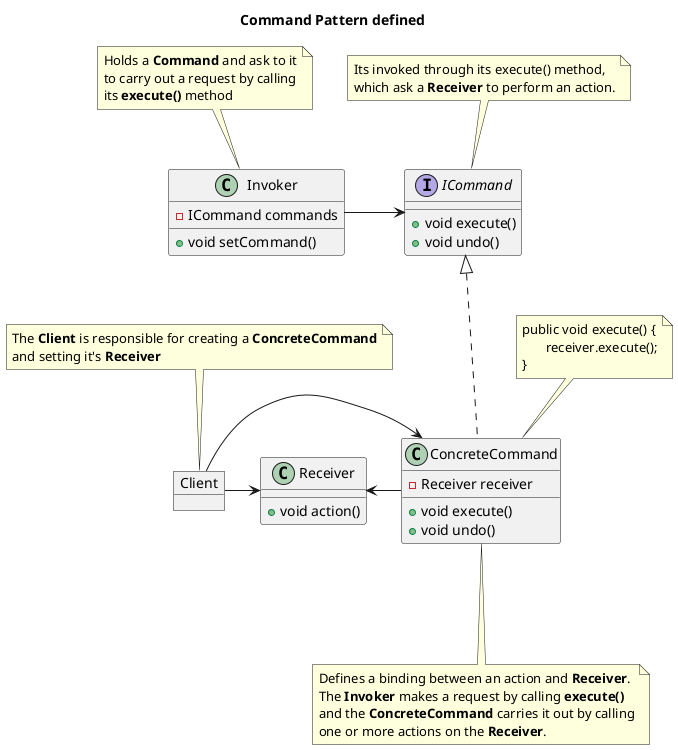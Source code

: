 @startuml

title Command Pattern defined

object Client

class Invoker {
    - ICommand commands
    + void setCommand()
}

interface ICommand {
    + void execute()
    + void undo()
}

class ConcreteCommand {
    - Receiver receiver
    + void execute()
    + void undo()
}

class Receiver {
    + void action()
}

note "The <b>Client</b> is responsible for creating a <b>ConcreteCommand</b>\nand setting it's <b>Receiver</b>" as n0
note "public void execute() {\n       receiver.execute();\n}" as n
note "Defines a binding between an action and <b>Receiver</b>.\nThe <b>Invoker</b> makes a request by calling <b>execute()</b>\nand the <b>ConcreteCommand</b> carries it out by calling\none or more actions on the <b>Receiver</b>." as n1
' note bottom of ConcreteCommand

' end note
note top of Invoker
Holds a <b>Command</b> and ask to it
to carry out a request by calling
its <b>execute()</b> method
end note

note top of ICommand
Its invoked through its execute() method,
which ask a <b>Receiver</b> to perform an action.
end note

Invoker-right-->ICommand
ConcreteCommand-up..|>ICommand
ConcreteCommand-left-->Receiver
Client-right-->Receiver
Client-right-->ConcreteCommand
n..>ConcreteCommand
n1-up..>ConcreteCommand
n0..>Client

@enduml
